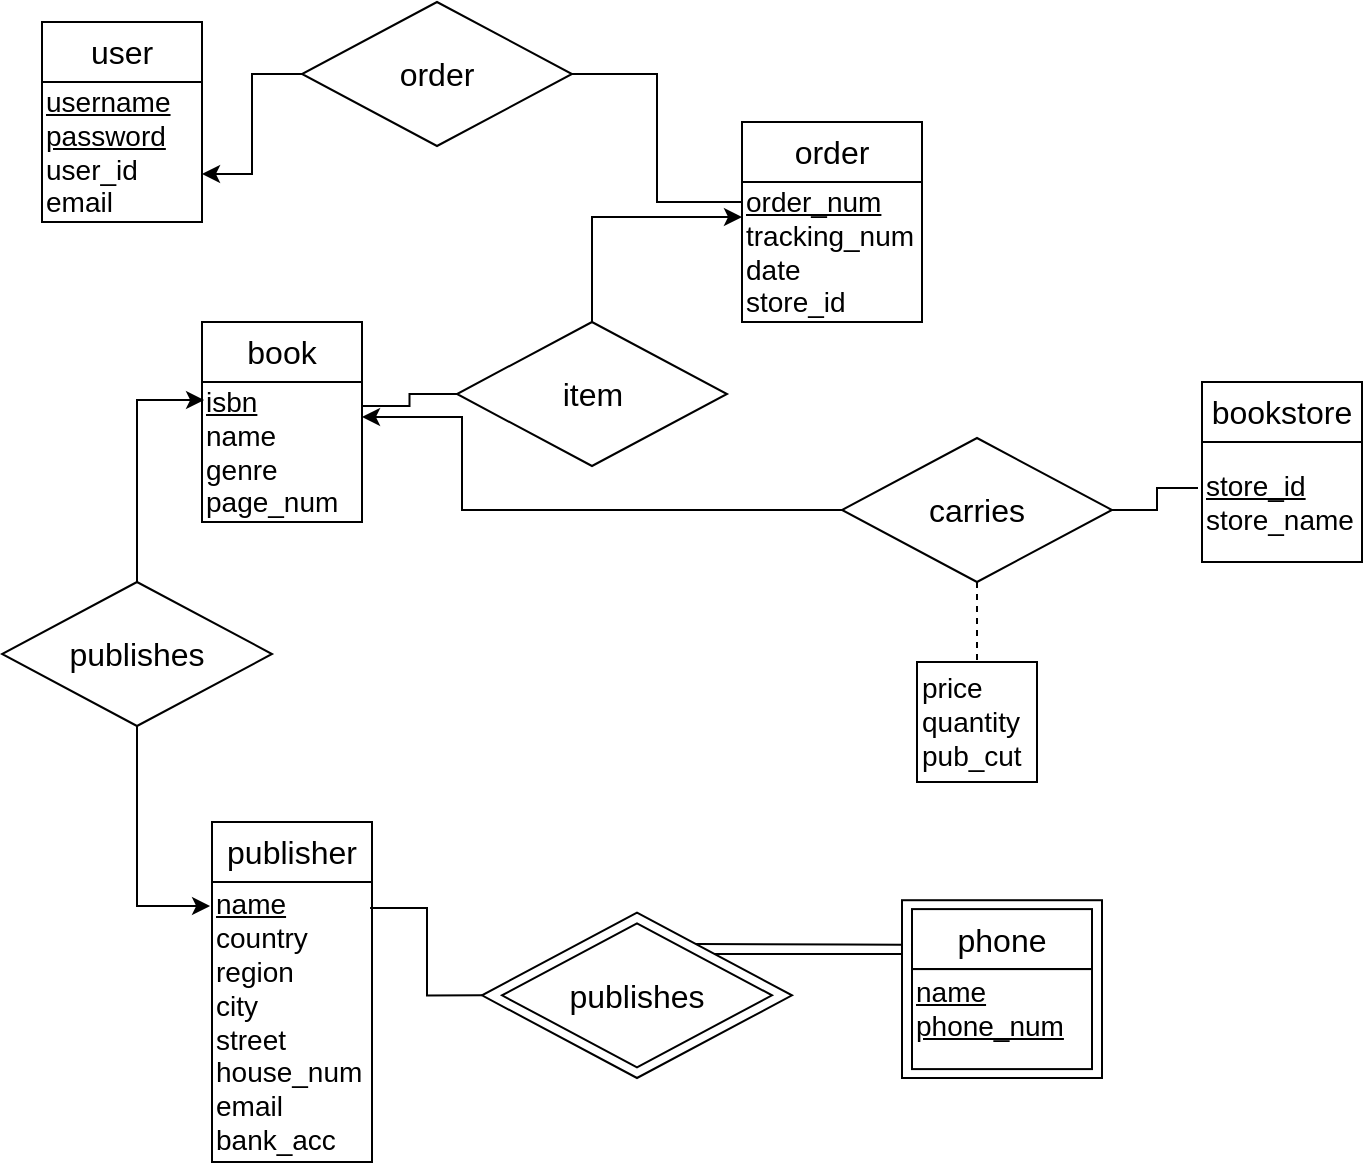 <mxfile version="12.9.11" type="device"><diagram id="C5RBs43oDa-KdzZeNtuy" name="Page-1"><mxGraphModel dx="1422" dy="779" grid="1" gridSize="10" guides="1" tooltips="1" connect="1" arrows="1" fold="1" page="1" pageScale="1" pageWidth="827" pageHeight="1169" math="0" shadow="0"><root><mxCell id="WIyWlLk6GJQsqaUBKTNV-0"/><mxCell id="WIyWlLk6GJQsqaUBKTNV-1" parent="WIyWlLk6GJQsqaUBKTNV-0"/><mxCell id="bq1zWlfx93jnEug9hII6-5" value="&lt;font style=&quot;font-size: 16px&quot;&gt;book&lt;/font&gt;" style="rounded=0;whiteSpace=wrap;html=1;" vertex="1" parent="WIyWlLk6GJQsqaUBKTNV-1"><mxGeometry x="190" y="180" width="80" height="30" as="geometry"/></mxCell><mxCell id="bq1zWlfx93jnEug9hII6-6" value="&lt;font style=&quot;font-size: 14px&quot;&gt;&lt;u&gt;isbn&lt;/u&gt;&lt;/font&gt;&lt;div style=&quot;font-size: 14px&quot;&gt;&lt;font style=&quot;font-size: 14px&quot;&gt;name&lt;/font&gt;&lt;/div&gt;&lt;div style=&quot;font-size: 14px&quot;&gt;&lt;font style=&quot;font-size: 14px&quot;&gt;genre&lt;/font&gt;&lt;/div&gt;&lt;div style=&quot;font-size: 14px&quot;&gt;&lt;font style=&quot;font-size: 14px&quot;&gt;page_num&lt;br&gt;&lt;/font&gt;&lt;/div&gt;" style="rounded=0;whiteSpace=wrap;html=1;align=left;" vertex="1" parent="WIyWlLk6GJQsqaUBKTNV-1"><mxGeometry x="190" y="210" width="80" height="70" as="geometry"/></mxCell><mxCell id="bq1zWlfx93jnEug9hII6-7" value="&lt;font style=&quot;font-size: 16px&quot;&gt;user&lt;br&gt;&lt;/font&gt;" style="rounded=0;whiteSpace=wrap;html=1;" vertex="1" parent="WIyWlLk6GJQsqaUBKTNV-1"><mxGeometry x="110" y="30" width="80" height="30" as="geometry"/></mxCell><mxCell id="bq1zWlfx93jnEug9hII6-8" value="&lt;div style=&quot;font-size: 14px&quot; align=&quot;left&quot;&gt;&lt;font style=&quot;font-size: 14px&quot;&gt;&lt;u&gt;username&lt;/u&gt;&lt;/font&gt;&lt;/div&gt;&lt;div style=&quot;font-size: 14px&quot; align=&quot;left&quot;&gt;&lt;font style=&quot;font-size: 14px&quot;&gt;&lt;u&gt;password&lt;/u&gt;&lt;/font&gt;&lt;/div&gt;&lt;div style=&quot;font-size: 14px&quot; align=&quot;left&quot;&gt;&lt;font style=&quot;font-size: 14px&quot;&gt;user_id&lt;br&gt;&lt;/font&gt;&lt;/div&gt;&lt;div style=&quot;font-size: 14px&quot; align=&quot;left&quot;&gt;&lt;font style=&quot;font-size: 14px&quot;&gt;email&lt;br&gt;&lt;/font&gt;&lt;/div&gt;" style="rounded=0;whiteSpace=wrap;html=1;align=left;" vertex="1" parent="WIyWlLk6GJQsqaUBKTNV-1"><mxGeometry x="110" y="60" width="80" height="70" as="geometry"/></mxCell><mxCell id="bq1zWlfx93jnEug9hII6-9" value="&lt;font style=&quot;font-size: 16px&quot;&gt;order&lt;/font&gt;" style="rounded=0;whiteSpace=wrap;html=1;" vertex="1" parent="WIyWlLk6GJQsqaUBKTNV-1"><mxGeometry x="460" y="80" width="90" height="30" as="geometry"/></mxCell><mxCell id="bq1zWlfx93jnEug9hII6-10" value="&lt;div style=&quot;font-size: 14px&quot;&gt;&lt;font style=&quot;font-size: 14px&quot;&gt;&lt;u&gt;order_num&lt;/u&gt;&lt;/font&gt;&lt;/div&gt;&lt;div style=&quot;font-size: 14px&quot;&gt;&lt;font style=&quot;font-size: 14px&quot;&gt;tracking_num&lt;br&gt;&lt;/font&gt;&lt;/div&gt;&lt;div style=&quot;font-size: 14px&quot;&gt;&lt;font style=&quot;font-size: 14px&quot;&gt;date&lt;/font&gt;&lt;/div&gt;&lt;div style=&quot;font-size: 14px&quot;&gt;&lt;font style=&quot;font-size: 14px&quot;&gt;store_id&lt;br&gt;&lt;/font&gt;&lt;/div&gt;" style="rounded=0;whiteSpace=wrap;html=1;align=left;" vertex="1" parent="WIyWlLk6GJQsqaUBKTNV-1"><mxGeometry x="460" y="110" width="90" height="70" as="geometry"/></mxCell><mxCell id="bq1zWlfx93jnEug9hII6-20" value="&lt;font style=&quot;font-size: 16px&quot;&gt;publisher&lt;/font&gt;" style="rounded=0;whiteSpace=wrap;html=1;" vertex="1" parent="WIyWlLk6GJQsqaUBKTNV-1"><mxGeometry x="195" y="430" width="80" height="30" as="geometry"/></mxCell><mxCell id="bq1zWlfx93jnEug9hII6-21" value="&lt;div style=&quot;font-size: 14px&quot; align=&quot;left&quot;&gt;&lt;font style=&quot;font-size: 14px&quot;&gt;&lt;u&gt;name&lt;br&gt;&lt;/u&gt;&lt;/font&gt;&lt;/div&gt;&lt;div style=&quot;font-size: 14px&quot; align=&quot;left&quot;&gt;&lt;font style=&quot;font-size: 14px&quot;&gt;country&lt;/font&gt;&lt;/div&gt;&lt;div style=&quot;font-size: 14px&quot; align=&quot;left&quot;&gt;&lt;font style=&quot;font-size: 14px&quot;&gt;region&lt;br&gt;&lt;/font&gt;&lt;/div&gt;&lt;div style=&quot;font-size: 14px&quot; align=&quot;left&quot;&gt;&lt;font style=&quot;font-size: 14px&quot;&gt;city&lt;/font&gt;&lt;/div&gt;&lt;div style=&quot;font-size: 14px&quot; align=&quot;left&quot;&gt;&lt;font style=&quot;font-size: 14px&quot;&gt;street&lt;/font&gt;&lt;/div&gt;&lt;div style=&quot;font-size: 14px&quot; align=&quot;left&quot;&gt;&lt;font style=&quot;font-size: 14px&quot;&gt;house_num&lt;br&gt;&lt;/font&gt;&lt;/div&gt;&lt;div style=&quot;font-size: 14px&quot; align=&quot;left&quot;&gt;email&lt;/div&gt;&lt;div style=&quot;font-size: 14px&quot; align=&quot;left&quot;&gt;bank_acc&lt;br&gt;&lt;font style=&quot;font-size: 14px&quot;&gt;&lt;u&gt;&lt;/u&gt;&lt;/font&gt;&lt;/div&gt;" style="rounded=0;whiteSpace=wrap;html=1;align=left;" vertex="1" parent="WIyWlLk6GJQsqaUBKTNV-1"><mxGeometry x="195" y="460" width="80" height="140" as="geometry"/></mxCell><mxCell id="bq1zWlfx93jnEug9hII6-29" value="&lt;font style=&quot;font-size: 16px&quot;&gt;phone&lt;br&gt;&lt;/font&gt;" style="rounded=0;whiteSpace=wrap;html=1;" vertex="1" parent="WIyWlLk6GJQsqaUBKTNV-1"><mxGeometry x="545" y="473.55" width="90" height="30" as="geometry"/></mxCell><mxCell id="bq1zWlfx93jnEug9hII6-30" value="&lt;div style=&quot;font-size: 14px&quot; align=&quot;left&quot;&gt;&lt;font style=&quot;font-size: 14px&quot;&gt;&lt;br&gt;&lt;/font&gt;&lt;/div&gt;&lt;div style=&quot;font-size: 14px&quot; align=&quot;left&quot;&gt;&lt;font style=&quot;font-size: 14px&quot;&gt;&lt;u&gt;name&lt;/u&gt;&lt;/font&gt;&lt;/div&gt;&lt;div style=&quot;font-size: 14px&quot; align=&quot;left&quot;&gt;&lt;font style=&quot;font-size: 14px&quot;&gt;&lt;u&gt;phone_num&lt;/u&gt;&lt;br&gt;&lt;/font&gt;&lt;/div&gt;&lt;div&gt;&lt;br&gt;&lt;/div&gt;&lt;div&gt;&lt;br&gt;&lt;/div&gt;" style="rounded=0;whiteSpace=wrap;html=1;align=left;" vertex="1" parent="WIyWlLk6GJQsqaUBKTNV-1"><mxGeometry x="545" y="503.55" width="90" height="50" as="geometry"/></mxCell><mxCell id="bq1zWlfx93jnEug9hII6-32" value="&lt;font style=&quot;font-size: 16px&quot;&gt;bookstore&lt;/font&gt;" style="rounded=0;whiteSpace=wrap;html=1;" vertex="1" parent="WIyWlLk6GJQsqaUBKTNV-1"><mxGeometry x="690" y="210" width="80" height="30" as="geometry"/></mxCell><mxCell id="bq1zWlfx93jnEug9hII6-33" value="&lt;div style=&quot;font-size: 14px&quot; align=&quot;left&quot;&gt;&lt;u&gt;store_id&lt;br&gt;&lt;/u&gt;&lt;/div&gt;&lt;div style=&quot;font-size: 14px&quot; align=&quot;left&quot;&gt;store_name&lt;br&gt;&lt;u&gt;&lt;/u&gt;&lt;/div&gt;" style="rounded=0;whiteSpace=wrap;html=1;align=left;" vertex="1" parent="WIyWlLk6GJQsqaUBKTNV-1"><mxGeometry x="690" y="240" width="80" height="60" as="geometry"/></mxCell><mxCell id="bq1zWlfx93jnEug9hII6-47" style="edgeStyle=orthogonalEdgeStyle;rounded=0;orthogonalLoop=1;jettySize=auto;html=1;entryX=-0.012;entryY=0.086;entryDx=0;entryDy=0;entryPerimeter=0;startArrow=none;startFill=0;" edge="1" parent="WIyWlLk6GJQsqaUBKTNV-1" source="bq1zWlfx93jnEug9hII6-45" target="bq1zWlfx93jnEug9hII6-21"><mxGeometry relative="1" as="geometry"/></mxCell><mxCell id="bq1zWlfx93jnEug9hII6-48" style="edgeStyle=orthogonalEdgeStyle;rounded=0;orthogonalLoop=1;jettySize=auto;html=1;exitX=0.5;exitY=0;exitDx=0;exitDy=0;entryX=0.013;entryY=0.129;entryDx=0;entryDy=0;entryPerimeter=0;startArrow=none;startFill=0;" edge="1" parent="WIyWlLk6GJQsqaUBKTNV-1" source="bq1zWlfx93jnEug9hII6-45" target="bq1zWlfx93jnEug9hII6-6"><mxGeometry relative="1" as="geometry"/></mxCell><mxCell id="bq1zWlfx93jnEug9hII6-45" value="&lt;font style=&quot;font-size: 16px&quot;&gt;publishes&lt;/font&gt;" style="rhombus;whiteSpace=wrap;html=1;" vertex="1" parent="WIyWlLk6GJQsqaUBKTNV-1"><mxGeometry x="90" y="310" width="135" height="72" as="geometry"/></mxCell><mxCell id="bq1zWlfx93jnEug9hII6-51" style="edgeStyle=orthogonalEdgeStyle;rounded=0;orthogonalLoop=1;jettySize=auto;html=1;exitX=0;exitY=0.5;exitDx=0;exitDy=0;entryX=1;entryY=0.171;entryDx=0;entryDy=0;entryPerimeter=0;startArrow=none;startFill=0;endArrow=none;endFill=0;" edge="1" parent="WIyWlLk6GJQsqaUBKTNV-1" source="bq1zWlfx93jnEug9hII6-49" target="bq1zWlfx93jnEug9hII6-6"><mxGeometry relative="1" as="geometry"/></mxCell><mxCell id="bq1zWlfx93jnEug9hII6-52" style="edgeStyle=orthogonalEdgeStyle;rounded=0;orthogonalLoop=1;jettySize=auto;html=1;exitX=0.5;exitY=0;exitDx=0;exitDy=0;entryX=0;entryY=0.25;entryDx=0;entryDy=0;startArrow=none;startFill=0;" edge="1" parent="WIyWlLk6GJQsqaUBKTNV-1" source="bq1zWlfx93jnEug9hII6-49" target="bq1zWlfx93jnEug9hII6-10"><mxGeometry relative="1" as="geometry"/></mxCell><mxCell id="bq1zWlfx93jnEug9hII6-49" value="&lt;font style=&quot;font-size: 16px&quot;&gt;item&lt;/font&gt;" style="rhombus;whiteSpace=wrap;html=1;" vertex="1" parent="WIyWlLk6GJQsqaUBKTNV-1"><mxGeometry x="317.5" y="180" width="135" height="72" as="geometry"/></mxCell><mxCell id="bq1zWlfx93jnEug9hII6-55" style="edgeStyle=orthogonalEdgeStyle;rounded=0;orthogonalLoop=1;jettySize=auto;html=1;exitX=0;exitY=0.5;exitDx=0;exitDy=0;entryX=1;entryY=0.657;entryDx=0;entryDy=0;entryPerimeter=0;startArrow=none;startFill=0;" edge="1" parent="WIyWlLk6GJQsqaUBKTNV-1" source="bq1zWlfx93jnEug9hII6-53" target="bq1zWlfx93jnEug9hII6-8"><mxGeometry relative="1" as="geometry"/></mxCell><mxCell id="bq1zWlfx93jnEug9hII6-57" style="edgeStyle=orthogonalEdgeStyle;rounded=0;orthogonalLoop=1;jettySize=auto;html=1;exitX=1;exitY=0.5;exitDx=0;exitDy=0;entryX=0;entryY=0.143;entryDx=0;entryDy=0;entryPerimeter=0;startArrow=none;startFill=0;endArrow=none;endFill=0;" edge="1" parent="WIyWlLk6GJQsqaUBKTNV-1" source="bq1zWlfx93jnEug9hII6-53" target="bq1zWlfx93jnEug9hII6-10"><mxGeometry relative="1" as="geometry"/></mxCell><mxCell id="bq1zWlfx93jnEug9hII6-53" value="&lt;font style=&quot;font-size: 16px&quot;&gt;order&lt;/font&gt;" style="rhombus;whiteSpace=wrap;html=1;" vertex="1" parent="WIyWlLk6GJQsqaUBKTNV-1"><mxGeometry x="240" y="20" width="135" height="72" as="geometry"/></mxCell><mxCell id="bq1zWlfx93jnEug9hII6-60" style="edgeStyle=orthogonalEdgeStyle;rounded=0;orthogonalLoop=1;jettySize=auto;html=1;exitX=1;exitY=0.5;exitDx=0;exitDy=0;entryX=-0.025;entryY=0.383;entryDx=0;entryDy=0;entryPerimeter=0;startArrow=none;startFill=0;endArrow=none;endFill=0;" edge="1" parent="WIyWlLk6GJQsqaUBKTNV-1" source="bq1zWlfx93jnEug9hII6-58" target="bq1zWlfx93jnEug9hII6-33"><mxGeometry relative="1" as="geometry"/></mxCell><mxCell id="bq1zWlfx93jnEug9hII6-61" style="edgeStyle=orthogonalEdgeStyle;rounded=0;orthogonalLoop=1;jettySize=auto;html=1;exitX=0;exitY=0.5;exitDx=0;exitDy=0;entryX=1;entryY=0.25;entryDx=0;entryDy=0;startArrow=none;startFill=0;" edge="1" parent="WIyWlLk6GJQsqaUBKTNV-1" source="bq1zWlfx93jnEug9hII6-58" target="bq1zWlfx93jnEug9hII6-6"><mxGeometry relative="1" as="geometry"><Array as="points"><mxPoint x="320" y="274"/><mxPoint x="320" y="228"/></Array></mxGeometry></mxCell><mxCell id="bq1zWlfx93jnEug9hII6-62" style="edgeStyle=orthogonalEdgeStyle;rounded=0;orthogonalLoop=1;jettySize=auto;html=1;entryX=0.5;entryY=0;entryDx=0;entryDy=0;startArrow=none;startFill=0;endArrow=none;endFill=0;dashed=1;" edge="1" parent="WIyWlLk6GJQsqaUBKTNV-1" source="bq1zWlfx93jnEug9hII6-58" target="bq1zWlfx93jnEug9hII6-59"><mxGeometry relative="1" as="geometry"/></mxCell><mxCell id="bq1zWlfx93jnEug9hII6-58" value="&lt;font style=&quot;font-size: 16px&quot;&gt;carries&lt;/font&gt;" style="rhombus;whiteSpace=wrap;html=1;" vertex="1" parent="WIyWlLk6GJQsqaUBKTNV-1"><mxGeometry x="510" y="238" width="135" height="72" as="geometry"/></mxCell><mxCell id="bq1zWlfx93jnEug9hII6-59" value="&lt;div style=&quot;font-size: 14px&quot; align=&quot;left&quot;&gt;&lt;font style=&quot;font-size: 14px&quot;&gt;price&lt;/font&gt;&lt;/div&gt;&lt;div style=&quot;font-size: 14px&quot; align=&quot;left&quot;&gt;&lt;font style=&quot;font-size: 14px&quot;&gt;quantity&lt;/font&gt;&lt;/div&gt;&lt;div style=&quot;font-size: 14px&quot; align=&quot;left&quot;&gt;&lt;font style=&quot;font-size: 14px&quot;&gt;pub_cut&lt;br&gt;&lt;/font&gt;&lt;/div&gt;" style="rounded=0;whiteSpace=wrap;html=1;align=left;" vertex="1" parent="WIyWlLk6GJQsqaUBKTNV-1"><mxGeometry x="547.5" y="350" width="60" height="60" as="geometry"/></mxCell><mxCell id="bq1zWlfx93jnEug9hII6-72" style="edgeStyle=orthogonalEdgeStyle;rounded=0;orthogonalLoop=1;jettySize=auto;html=1;exitX=0;exitY=0.25;exitDx=0;exitDy=0;entryX=0.69;entryY=0.19;entryDx=0;entryDy=0;entryPerimeter=0;startArrow=none;startFill=0;endArrow=none;endFill=0;" edge="1" parent="WIyWlLk6GJQsqaUBKTNV-1" source="bq1zWlfx93jnEug9hII6-63" target="bq1zWlfx93jnEug9hII6-65"><mxGeometry relative="1" as="geometry"/></mxCell><mxCell id="bq1zWlfx93jnEug9hII6-73" style="edgeStyle=orthogonalEdgeStyle;rounded=0;orthogonalLoop=1;jettySize=auto;html=1;exitX=0;exitY=0.5;exitDx=0;exitDy=0;entryX=1;entryY=0;entryDx=0;entryDy=0;startArrow=none;startFill=0;endArrow=none;endFill=0;" edge="1" parent="WIyWlLk6GJQsqaUBKTNV-1" source="bq1zWlfx93jnEug9hII6-63" target="bq1zWlfx93jnEug9hII6-65"><mxGeometry relative="1" as="geometry"><Array as="points"><mxPoint x="540" y="496"/></Array></mxGeometry></mxCell><mxCell id="bq1zWlfx93jnEug9hII6-63" value="" style="rounded=0;whiteSpace=wrap;html=1;fillColor=none;" vertex="1" parent="WIyWlLk6GJQsqaUBKTNV-1"><mxGeometry x="540" y="469.11" width="100" height="88.89" as="geometry"/></mxCell><mxCell id="bq1zWlfx93jnEug9hII6-64" value="&lt;font style=&quot;font-size: 16px&quot;&gt;publishes&lt;/font&gt;" style="rhombus;whiteSpace=wrap;html=1;" vertex="1" parent="WIyWlLk6GJQsqaUBKTNV-1"><mxGeometry x="340" y="480.66" width="135" height="72" as="geometry"/></mxCell><mxCell id="bq1zWlfx93jnEug9hII6-67" style="edgeStyle=orthogonalEdgeStyle;rounded=0;orthogonalLoop=1;jettySize=auto;html=1;exitX=0;exitY=0.5;exitDx=0;exitDy=0;entryX=0.988;entryY=0.093;entryDx=0;entryDy=0;entryPerimeter=0;startArrow=none;startFill=0;endArrow=none;endFill=0;" edge="1" parent="WIyWlLk6GJQsqaUBKTNV-1" source="bq1zWlfx93jnEug9hII6-65" target="bq1zWlfx93jnEug9hII6-21"><mxGeometry relative="1" as="geometry"/></mxCell><mxCell id="bq1zWlfx93jnEug9hII6-65" value="" style="rhombus;whiteSpace=wrap;html=1;fillColor=none;" vertex="1" parent="WIyWlLk6GJQsqaUBKTNV-1"><mxGeometry x="330" y="475.33" width="155" height="82.67" as="geometry"/></mxCell></root></mxGraphModel></diagram></mxfile>